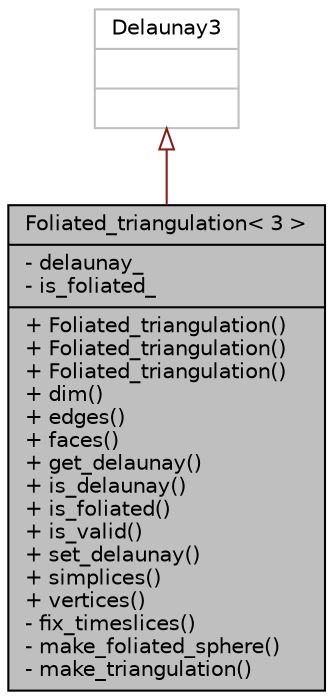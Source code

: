 digraph "Foliated_triangulation&lt; 3 &gt;"
{
 // LATEX_PDF_SIZE
  edge [fontname="Helvetica",fontsize="10",labelfontname="Helvetica",labelfontsize="10"];
  node [fontname="Helvetica",fontsize="10",shape=record];
  Node2 [label="{Foliated_triangulation\< 3 \>\n|- delaunay_\l- is_foliated_\l|+ Foliated_triangulation()\l+ Foliated_triangulation()\l+ Foliated_triangulation()\l+ dim()\l+ edges()\l+ faces()\l+ get_delaunay()\l+ is_delaunay()\l+ is_foliated()\l+ is_valid()\l+ set_delaunay()\l+ simplices()\l+ vertices()\l- fix_timeslices()\l- make_foliated_sphere()\l- make_triangulation()\l}",height=0.2,width=0.4,color="black", fillcolor="grey75", style="filled", fontcolor="black",tooltip="3D Triangulation"];
  Node3 -> Node2 [dir="back",color="firebrick4",fontsize="10",style="solid",arrowtail="onormal",fontname="Helvetica"];
  Node3 [label="{Delaunay3\n||}",height=0.2,width=0.4,color="grey75", fillcolor="white", style="filled",tooltip=" "];
}
